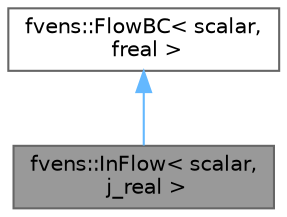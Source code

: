 digraph "fvens::InFlow&lt; scalar, j_real &gt;"
{
 // LATEX_PDF_SIZE
  bgcolor="transparent";
  edge [fontname=Helvetica,fontsize=10,labelfontname=Helvetica,labelfontsize=10];
  node [fontname=Helvetica,fontsize=10,shape=box,height=0.2,width=0.4];
  Node1 [id="Node000001",label="fvens::InFlow\< scalar,\l j_real \>",height=0.2,width=0.4,color="gray40", fillcolor="grey60", style="filled", fontcolor="black",tooltip="Normal subsonic inflow BC with total pressure and total temperature specified."];
  Node2 -> Node1 [id="edge1_Node000001_Node000002",dir="back",color="steelblue1",style="solid",tooltip=" "];
  Node2 [id="Node000002",label="fvens::FlowBC\< scalar,\l freal \>",height=0.2,width=0.4,color="gray40", fillcolor="white", style="filled",URL="$classfvens_1_1FlowBC.html",tooltip=" "];
}
